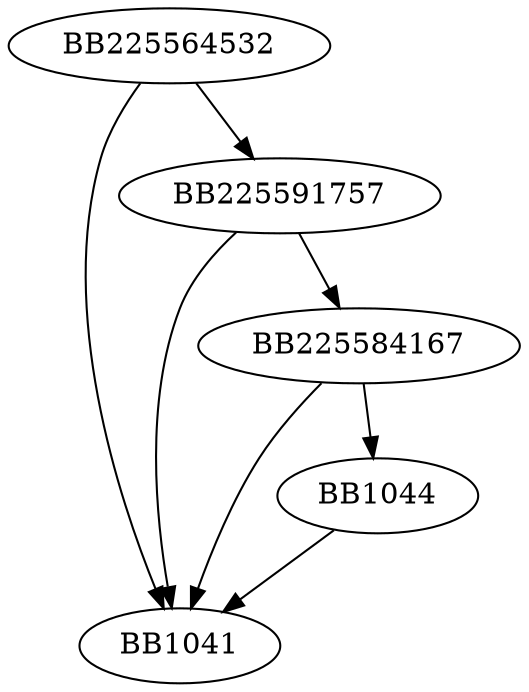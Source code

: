 digraph G{
	BB225564532->BB1041;
	BB225564532->BB225591757;
	BB225591757->BB1041;
	BB225591757->BB225584167;
	BB225584167->BB1044;
	BB225584167->BB1041;
	BB1044->BB1041;
}
